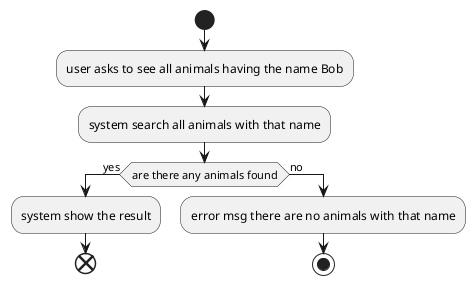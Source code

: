 @startuml

start
:user asks to see all animals having the name Bob;
:system search all animals with that name;
if(are there any animals found) then (yes)
    :system show the result;
    end;
else (no)
    :error msg there are no animals with that name;
    stop;

@enduml